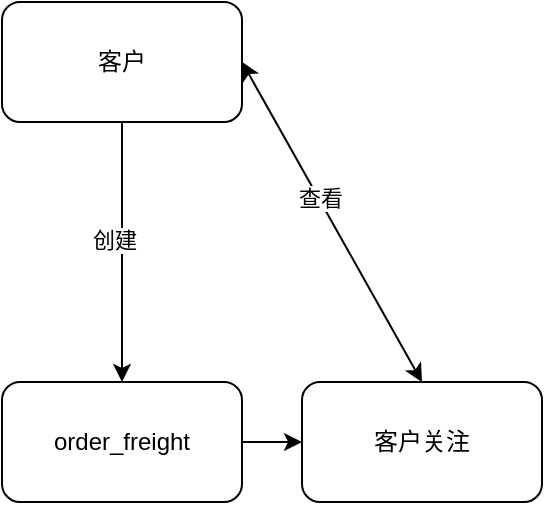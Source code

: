 <mxfile version="14.2.7" type="github">
  <diagram id="R2lEEEUBdFMjLlhIrx00" name="Page-1">
    <mxGraphModel dx="1619" dy="1062" grid="1" gridSize="10" guides="1" tooltips="1" connect="1" arrows="1" fold="1" page="1" pageScale="1" pageWidth="850" pageHeight="1100" math="0" shadow="0" extFonts="Permanent Marker^https://fonts.googleapis.com/css?family=Permanent+Marker">
      <root>
        <mxCell id="0" />
        <mxCell id="1" parent="0" />
        <mxCell id="im5X0q9sZxKrOccXs8Aq-85" style="edgeStyle=orthogonalEdgeStyle;rounded=0;orthogonalLoop=1;jettySize=auto;html=1;" edge="1" parent="1" source="im5X0q9sZxKrOccXs8Aq-83" target="im5X0q9sZxKrOccXs8Aq-84">
          <mxGeometry relative="1" as="geometry" />
        </mxCell>
        <mxCell id="im5X0q9sZxKrOccXs8Aq-86" value="创建" style="edgeLabel;html=1;align=center;verticalAlign=middle;resizable=0;points=[];" vertex="1" connectable="0" parent="im5X0q9sZxKrOccXs8Aq-85">
          <mxGeometry x="-0.101" y="-4" relative="1" as="geometry">
            <mxPoint as="offset" />
          </mxGeometry>
        </mxCell>
        <mxCell id="im5X0q9sZxKrOccXs8Aq-83" value="客户" style="rounded=1;whiteSpace=wrap;html=1;" vertex="1" parent="1">
          <mxGeometry x="160" y="130" width="120" height="60" as="geometry" />
        </mxCell>
        <mxCell id="im5X0q9sZxKrOccXs8Aq-88" style="edgeStyle=orthogonalEdgeStyle;rounded=0;orthogonalLoop=1;jettySize=auto;html=1;exitX=1;exitY=0.5;exitDx=0;exitDy=0;entryX=0;entryY=0.5;entryDx=0;entryDy=0;" edge="1" parent="1" source="im5X0q9sZxKrOccXs8Aq-84" target="im5X0q9sZxKrOccXs8Aq-87">
          <mxGeometry relative="1" as="geometry" />
        </mxCell>
        <mxCell id="im5X0q9sZxKrOccXs8Aq-84" value="order_freight" style="rounded=1;whiteSpace=wrap;html=1;" vertex="1" parent="1">
          <mxGeometry x="160" y="320" width="120" height="60" as="geometry" />
        </mxCell>
        <mxCell id="im5X0q9sZxKrOccXs8Aq-87" value="客户关注" style="rounded=1;whiteSpace=wrap;html=1;" vertex="1" parent="1">
          <mxGeometry x="310" y="320" width="120" height="60" as="geometry" />
        </mxCell>
        <mxCell id="im5X0q9sZxKrOccXs8Aq-90" value="" style="endArrow=classic;startArrow=classic;html=1;exitX=0.5;exitY=0;exitDx=0;exitDy=0;entryX=1;entryY=0.5;entryDx=0;entryDy=0;" edge="1" parent="1" source="im5X0q9sZxKrOccXs8Aq-87" target="im5X0q9sZxKrOccXs8Aq-83">
          <mxGeometry width="50" height="50" relative="1" as="geometry">
            <mxPoint x="390" y="240" as="sourcePoint" />
            <mxPoint x="440" y="190" as="targetPoint" />
          </mxGeometry>
        </mxCell>
        <mxCell id="im5X0q9sZxKrOccXs8Aq-91" value="查看" style="edgeLabel;html=1;align=center;verticalAlign=middle;resizable=0;points=[];" vertex="1" connectable="0" parent="im5X0q9sZxKrOccXs8Aq-90">
          <mxGeometry x="0.15" y="-1" relative="1" as="geometry">
            <mxPoint as="offset" />
          </mxGeometry>
        </mxCell>
      </root>
    </mxGraphModel>
  </diagram>
</mxfile>
